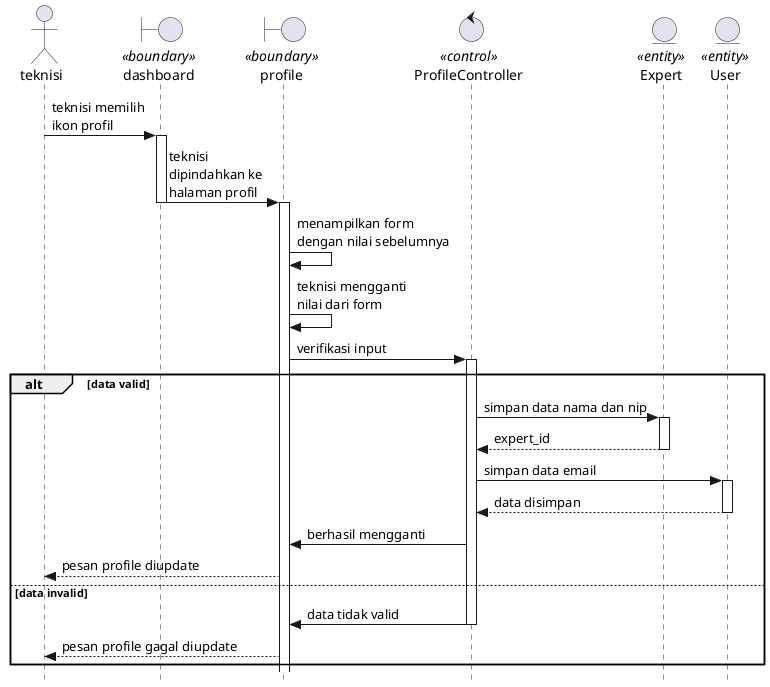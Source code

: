 @startuml editProfile

skinparam style strictuml

actor teknisi
boundary dashboard <<boundary>>
boundary profile <<boundary>>
control ProfileController <<control>>
entity Expert <<entity>>
entity User <<entity>>

teknisi -> dashboard : teknisi memilih\nikon profil
    activate dashboard
dashboard -> profile : teknisi\ndipindahkan ke\nhalaman profil
    deactivate dashboard
    activate profile
profile -> profile : menampilkan form\ndengan nilai sebelumnya
profile -> profile : teknisi mengganti\nnilai dari form
profile -> ProfileController : verifikasi input
    activate ProfileController

alt data valid
    ProfileController -> Expert : simpan data nama dan nip
        activate Expert
    return expert_id

    ProfileController -> User : simpan data email
        activate User
    return data disimpan

    ProfileController -> profile : berhasil mengganti
    profile --> teknisi : pesan profile diupdate

else data invalid
    ProfileController -> profile : data tidak valid
        deactivate ProfileController
    profile --> teknisi : pesan profile gagal diupdate

end

@enduml



@startuml editPassword

skinparam style strictuml

actor teknisi
boundary dashboard <<boundary>>
boundary profile <<boundary>>
control ProfileController <<control>>
entity User <<entity>>

teknisi -> dashboard : teknisi memilih\nikon profil
    activate dashboard
dashboard -> profile : teknisi\ndipindahkan ke\nhalaman profil
    deactivate dashboard
    activate profile
profile -> profile : teknisi mengisi\npassword lama dan baru
profile -> ProfileController : verifikasi input dan\ncek apakah password lama sesuai
    activate ProfileController

alt data valid dan password lama sesuai
    ProfileController -> User : simpan data password baru
        activate User
    return data disimpan

    ProfileController -> profile : berhasil mengganti
    profile --> teknisi : pesan password diupdate

else data invalid atau password lama tidak sesuai
    ProfileController -> profile : data tidak valid atau\npassword lama tidak sesuai
        deactivate ProfileController
    profile --> teknisi : pesan password gagal diupdate

end

@enduml